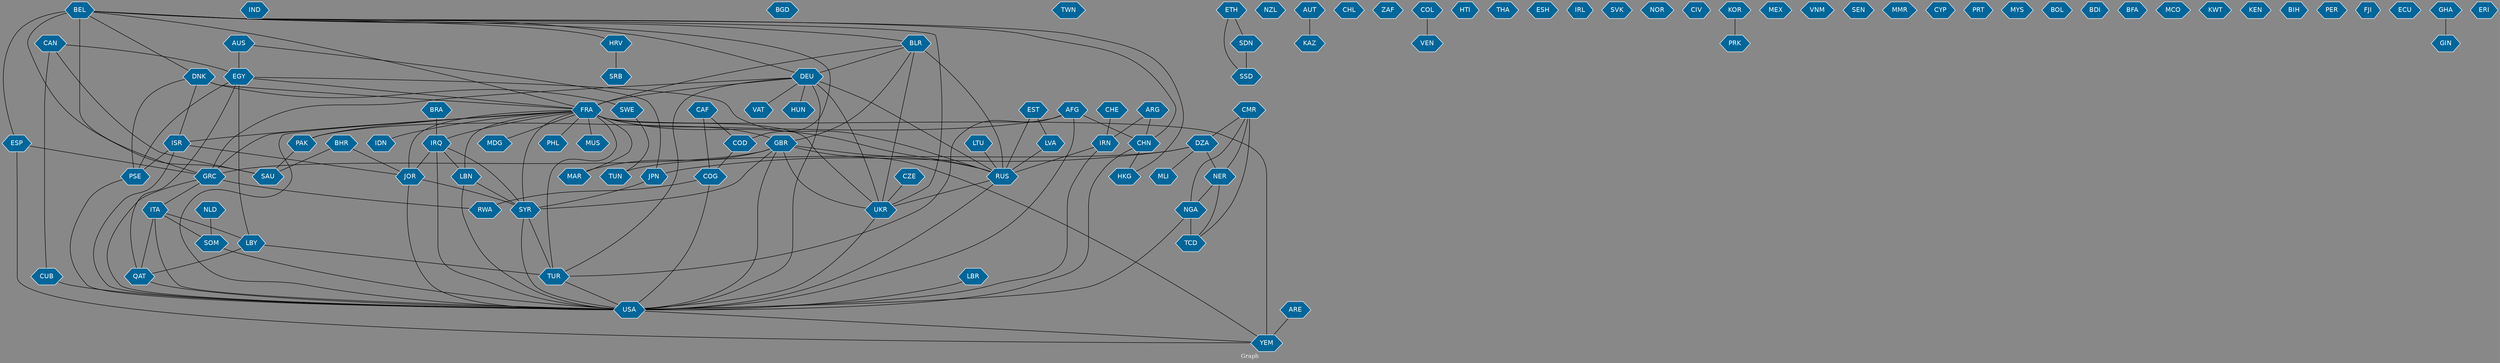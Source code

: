// Countries together in item graph
graph {
	graph [bgcolor="#888888" fontcolor=white fontsize=12 label="Graph" outputorder=edgesfirst overlap=prism]
	node [color=white fillcolor="#006699" fontcolor=white fontname=Helvetica shape=hexagon style=filled]
	edge [arrowhead=open color=black fontcolor=white fontname=Courier fontsize=12]
		JPN [label=JPN]
		SYR [label=SYR]
		GBR [label=GBR]
		UKR [label=UKR]
		BLR [label=BLR]
		ISR [label=ISR]
		USA [label=USA]
		GRC [label=GRC]
		CMR [label=CMR]
		YEM [label=YEM]
		DNK [label=DNK]
		RUS [label=RUS]
		TUR [label=TUR]
		LBY [label=LBY]
		ITA [label=ITA]
		EGY [label=EGY]
		IND [label=IND]
		FRA [label=FRA]
		QAT [label=QAT]
		DEU [label=DEU]
		NGA [label=NGA]
		BRA [label=BRA]
		NER [label=NER]
		AFG [label=AFG]
		BGD [label=BGD]
		JOR [label=JOR]
		PSE [label=PSE]
		IRQ [label=IRQ]
		PHL [label=PHL]
		IRN [label=IRN]
		TWN [label=TWN]
		TCD [label=TCD]
		CHE [label=CHE]
		VAT [label=VAT]
		SSD [label=SSD]
		SDN [label=SDN]
		SOM [label=SOM]
		AUS [label=AUS]
		TUN [label=TUN]
		CAN [label=CAN]
		ARE [label=ARE]
		BEL [label=BEL]
		NZL [label=NZL]
		AUT [label=AUT]
		HUN [label=HUN]
		CHL [label=CHL]
		MUS [label=MUS]
		PAK [label=PAK]
		SAU [label=SAU]
		NLD [label=NLD]
		ESP [label=ESP]
		MAR [label=MAR]
		ZAF [label=ZAF]
		IDN [label=IDN]
		VEN [label=VEN]
		LBN [label=LBN]
		CAF [label=CAF]
		COG [label=COG]
		COD [label=COD]
		HTI [label=HTI]
		CUB [label=CUB]
		THA [label=THA]
		CHN [label=CHN]
		SWE [label=SWE]
		ESH [label=ESH]
		ARG [label=ARG]
		IRL [label=IRL]
		SRB [label=SRB]
		HRV [label=HRV]
		SVK [label=SVK]
		BHR [label=BHR]
		NOR [label=NOR]
		CIV [label=CIV]
		KOR [label=KOR]
		DZA [label=DZA]
		MEX [label=MEX]
		MDG [label=MDG]
		MLI [label=MLI]
		ETH [label=ETH]
		VNM [label=VNM]
		SEN [label=SEN]
		MMR [label=MMR]
		CYP [label=CYP]
		PRT [label=PRT]
		MYS [label=MYS]
		BOL [label=BOL]
		PRK [label=PRK]
		RWA [label=RWA]
		BDI [label=BDI]
		BFA [label=BFA]
		MCO [label=MCO]
		CZE [label=CZE]
		KWT [label=KWT]
		HKG [label=HKG]
		KEN [label=KEN]
		EST [label=EST]
		LVA [label=LVA]
		LTU [label=LTU]
		BIH [label=BIH]
		PER [label=PER]
		FJI [label=FJI]
		KAZ [label=KAZ]
		ECU [label=ECU]
		COL [label=COL]
		GIN [label=GIN]
		GHA [label=GHA]
		ERI [label=ERI]
		LBR [label=LBR]
			FRA -- IDN [weight=6]
			CMR -- NER [weight=2]
			SYR -- TUR [weight=8]
			BEL -- COD [weight=1]
			LTU -- RUS [weight=1]
			GBR -- YEM [weight=2]
			CMR -- TCD [weight=2]
			DZA -- NER [weight=1]
			FRA -- MAR [weight=10]
			SDN -- SSD [weight=9]
			IRQ -- LBN [weight=2]
			SWE -- TUN [weight=1]
			AFG -- USA [weight=1]
			BEL -- GRC [weight=13]
			AUS -- JPN [weight=1]
			ARE -- YEM [weight=2]
			BEL -- FRA [weight=2]
			LBR -- USA [weight=1]
			FRA -- JOR [weight=1]
			COG -- RWA [weight=1]
			FRA -- YEM [weight=13]
			JOR -- SYR [weight=4]
			IRQ -- JOR [weight=1]
			USA -- YEM [weight=4]
			EST -- RUS [weight=1]
			GBR -- MAR [weight=2]
			ETH -- SDN [weight=1]
			GBR -- GRC [weight=1]
			TUR -- USA [weight=2]
			LBY -- TUR [weight=1]
			ITA -- QAT [weight=1]
			ARG -- CHN [weight=1]
			BEL -- DEU [weight=5]
			EGY -- FRA [weight=8]
			FRA -- PHL [weight=2]
			FRA -- MUS [weight=1]
			KOR -- PRK [weight=2]
			AUS -- EGY [weight=2]
			NGA -- USA [weight=2]
			DEU -- RUS [weight=24]
			EGY -- QAT [weight=5]
			CHN -- USA [weight=1]
			QAT -- USA [weight=1]
			EGY -- PSE [weight=3]
			AFG -- CHN [weight=1]
			ITA -- SOM [weight=1]
			LVA -- RUS [weight=1]
			BLR -- RUS [weight=6]
			ARG -- IRN [weight=2]
			DZA -- JPN [weight=1]
			BEL -- SAU [weight=1]
			CAF -- COG [weight=1]
			COL -- VEN [weight=1]
			GBR -- USA [weight=4]
			BLR -- UKR [weight=43]
			LBY -- QAT [weight=2]
			LBN -- SYR [weight=3]
			UKR -- USA [weight=13]
			PSE -- USA [weight=2]
			IRQ -- SYR [weight=2]
			DEU -- VAT [weight=2]
			ISR -- USA [weight=3]
			DEU -- GRC [weight=25]
			BEL -- CHN [weight=1]
			ESP -- YEM [weight=1]
			GBR -- RUS [weight=2]
			FRA -- GRC [weight=5]
			CAN -- SAU [weight=1]
			DZA -- MLI [weight=2]
			BHR -- SAU [weight=1]
			GBR -- SYR [weight=1]
			CMR -- NGA [weight=1]
			IRN -- RUS [weight=1]
			FRA -- USA [weight=2]
			DEU -- FRA [weight=26]
			ISR -- PSE [weight=11]
			BEL -- HRV [weight=1]
			CAN -- EGY [weight=1]
			FRA -- GBR [weight=5]
			ESP -- GRC [weight=1]
			GHA -- GIN [weight=1]
			BEL -- HKG [weight=1]
			CHE -- IRN [weight=2]
			ETH -- SSD [weight=1]
			CAN -- CUB [weight=1]
			BLR -- GBR [weight=1]
			CAF -- COD [weight=1]
			RUS -- UKR [weight=73]
			ITA -- USA [weight=2]
			CMR -- DZA [weight=1]
			FRA -- RUS [weight=23]
			IRN -- USA [weight=4]
			GRC -- USA [weight=6]
			DNK -- ISR [weight=5]
			DZA -- TUN [weight=4]
			BLR -- FRA [weight=1]
			FRA -- LBN [weight=1]
			EGY -- LBY [weight=23]
			CZE -- UKR [weight=1]
			NGA -- TCD [weight=6]
			FRA -- SYR [weight=13]
			BEL -- UKR [weight=1]
			FRA -- PAK [weight=1]
			AUT -- KAZ [weight=1]
			GRC -- ITA [weight=2]
			SYR -- USA [weight=11]
			DEU -- UKR [weight=34]
			ISR -- JOR [weight=2]
			ITA -- LBY [weight=12]
			EGY -- RUS [weight=2]
			COG -- USA [weight=1]
			BHR -- JOR [weight=1]
			IRQ -- USA [weight=3]
			NER -- NGA [weight=1]
			LBN -- USA [weight=1]
			FRA -- IRQ [weight=6]
			EST -- LVA [weight=1]
			FRA -- TUR [weight=2]
			DNK -- SWE [weight=1]
			DNK -- PSE [weight=1]
			JPN -- SYR [weight=1]
			NLD -- SOM [weight=1]
			DEU -- TUR [weight=1]
			GBR -- UKR [weight=4]
			AFG -- TUR [weight=1]
			BLR -- DEU [weight=1]
			GRC -- RWA [weight=1]
			BRA -- IRQ [weight=1]
			RUS -- USA [weight=6]
			SOM -- USA [weight=1]
			DEU -- USA [weight=1]
			FRA -- MDG [weight=1]
			PAK -- SAU [weight=3]
			CUB -- USA [weight=2]
			DNK -- FRA [weight=10]
			BEL -- DNK [weight=1]
			HRV -- SRB [weight=5]
			JOR -- USA [weight=2]
			BEL -- ESP [weight=1]
			FRA -- ISR [weight=1]
			COD -- COG [weight=3]
			BEL -- BLR [weight=1]
			FRA -- UKR [weight=36]
			AFG -- PAK [weight=1]
			NER -- TCD [weight=2]
			DEU -- HUN [weight=1]
			CHN -- HKG [weight=1]
}